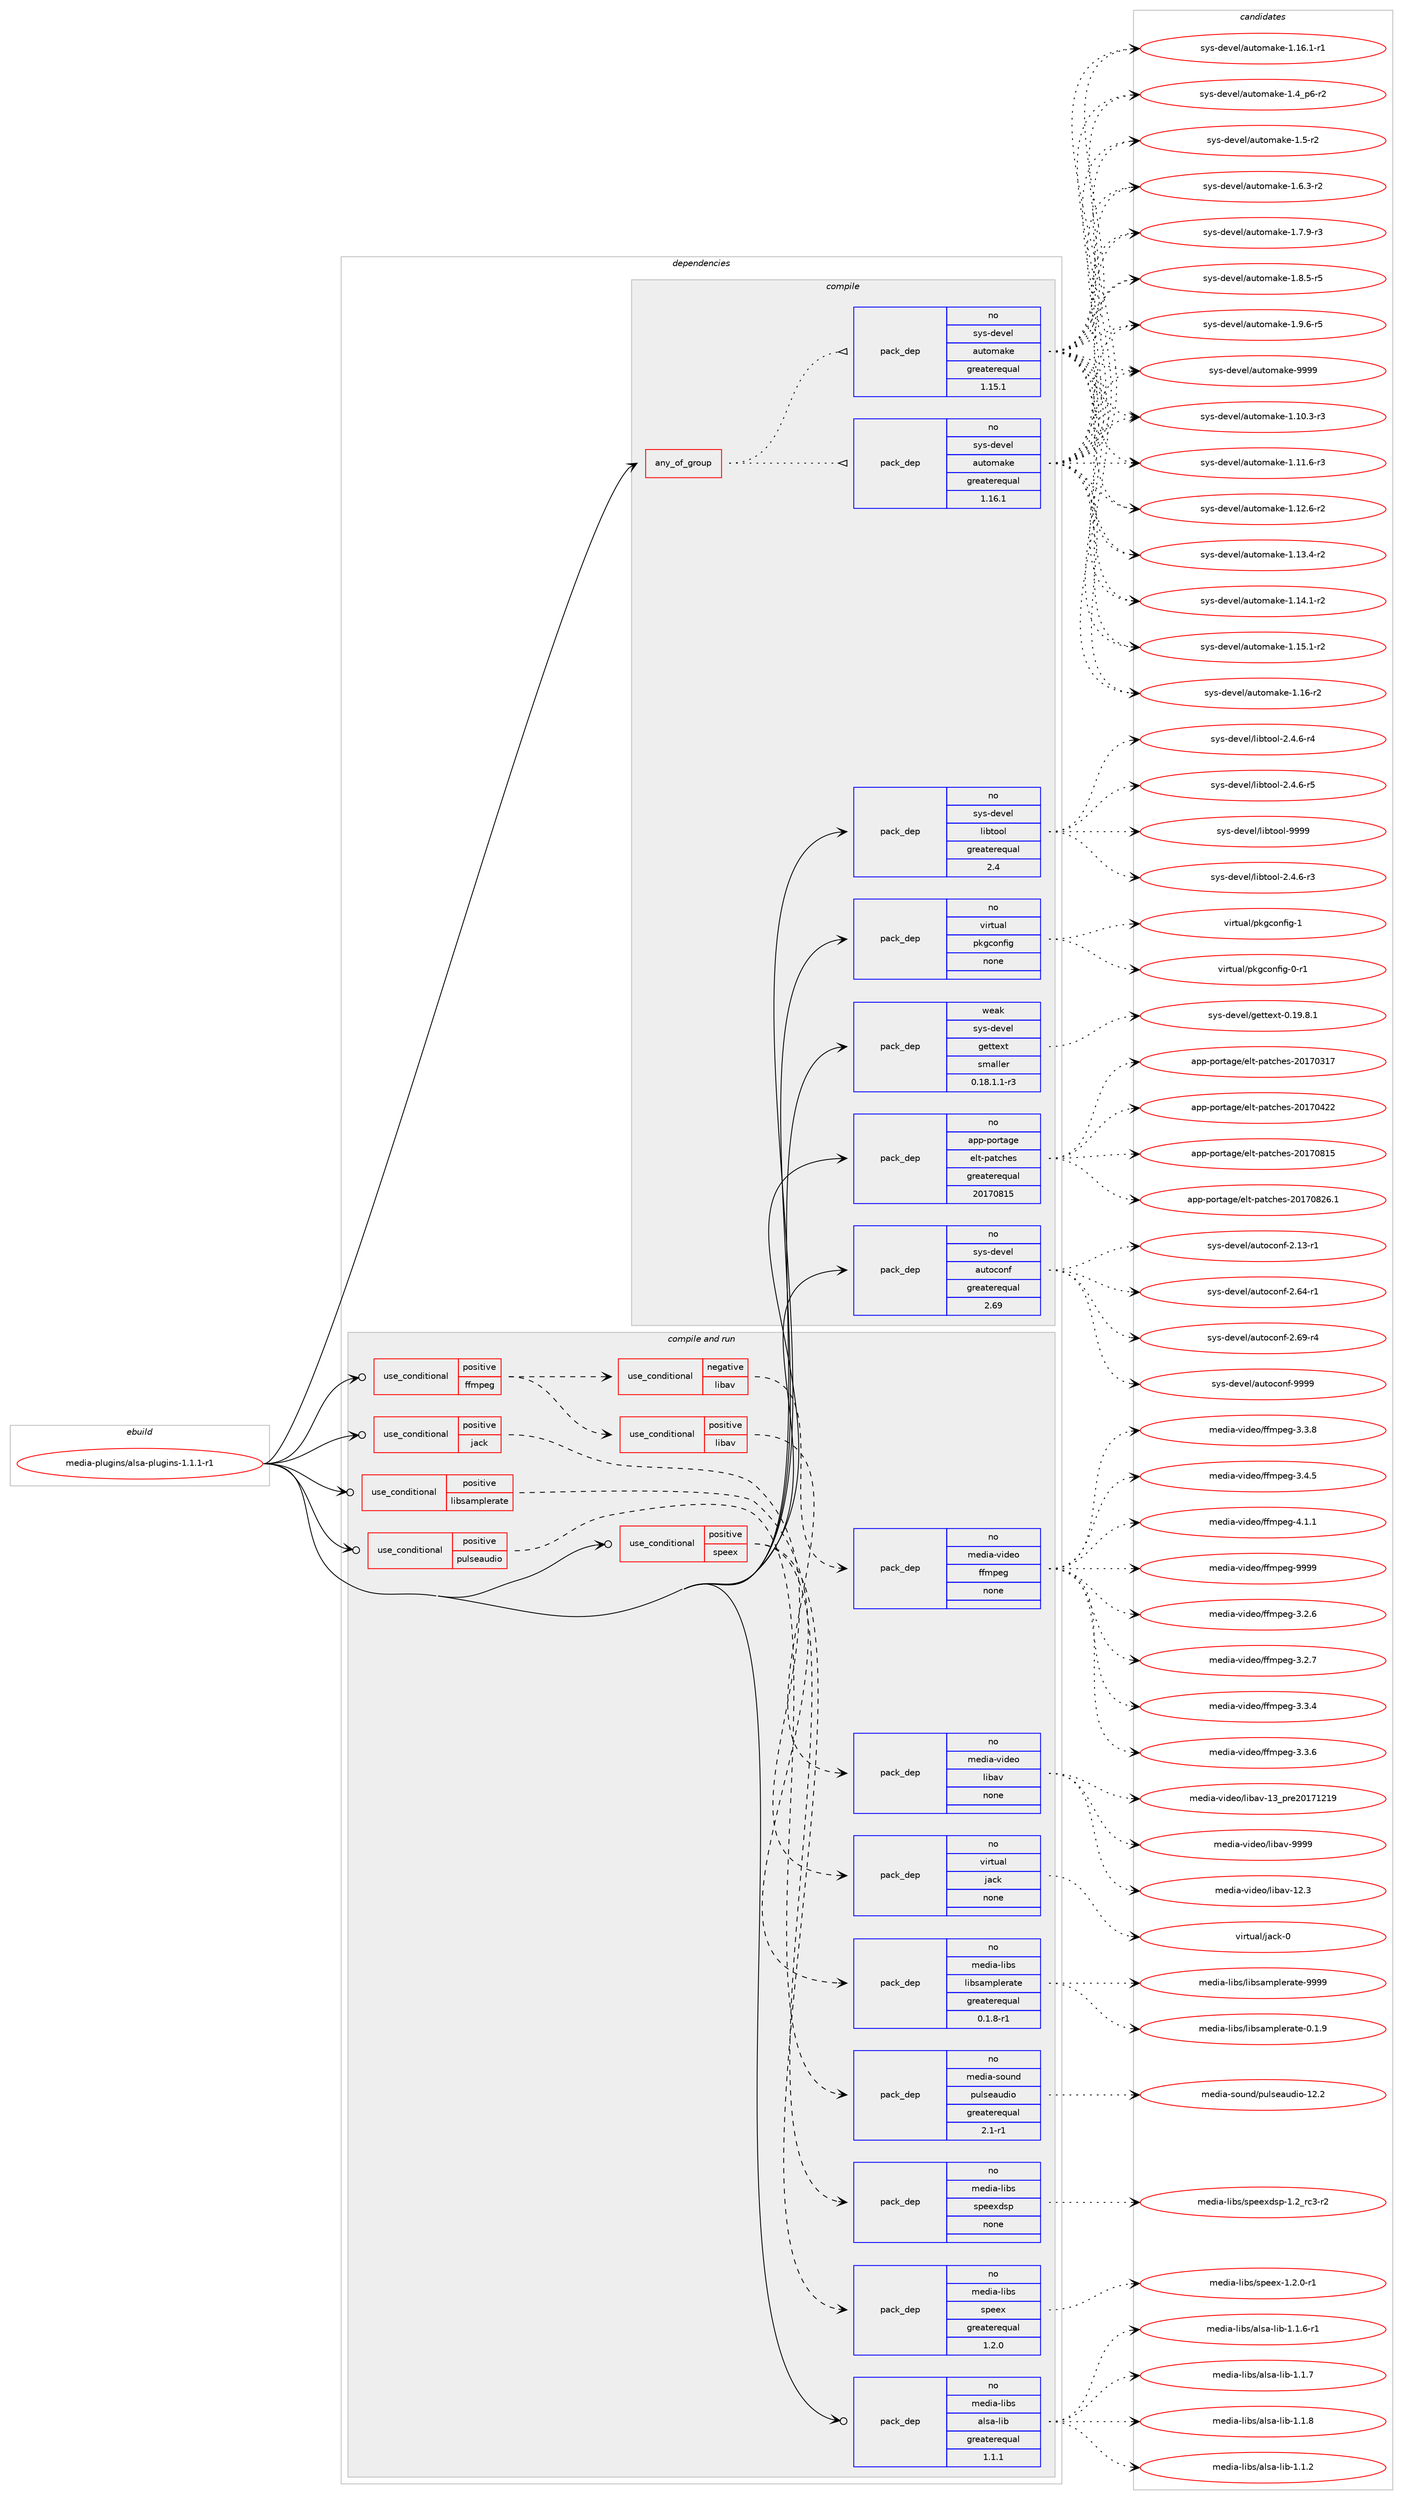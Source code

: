 digraph prolog {

# *************
# Graph options
# *************

newrank=true;
concentrate=true;
compound=true;
graph [rankdir=LR,fontname=Helvetica,fontsize=10,ranksep=1.5];#, ranksep=2.5, nodesep=0.2];
edge  [arrowhead=vee];
node  [fontname=Helvetica,fontsize=10];

# **********
# The ebuild
# **********

subgraph cluster_leftcol {
color=gray;
rank=same;
label=<<i>ebuild</i>>;
id [label="media-plugins/alsa-plugins-1.1.1-r1", color=red, width=4, href="../media-plugins/alsa-plugins-1.1.1-r1.svg"];
}

# ****************
# The dependencies
# ****************

subgraph cluster_midcol {
color=gray;
label=<<i>dependencies</i>>;
subgraph cluster_compile {
fillcolor="#eeeeee";
style=filled;
label=<<i>compile</i>>;
subgraph any25354 {
dependency1619225 [label=<<TABLE BORDER="0" CELLBORDER="1" CELLSPACING="0" CELLPADDING="4"><TR><TD CELLPADDING="10">any_of_group</TD></TR></TABLE>>, shape=none, color=red];subgraph pack1156937 {
dependency1619226 [label=<<TABLE BORDER="0" CELLBORDER="1" CELLSPACING="0" CELLPADDING="4" WIDTH="220"><TR><TD ROWSPAN="6" CELLPADDING="30">pack_dep</TD></TR><TR><TD WIDTH="110">no</TD></TR><TR><TD>sys-devel</TD></TR><TR><TD>automake</TD></TR><TR><TD>greaterequal</TD></TR><TR><TD>1.16.1</TD></TR></TABLE>>, shape=none, color=blue];
}
dependency1619225:e -> dependency1619226:w [weight=20,style="dotted",arrowhead="oinv"];
subgraph pack1156938 {
dependency1619227 [label=<<TABLE BORDER="0" CELLBORDER="1" CELLSPACING="0" CELLPADDING="4" WIDTH="220"><TR><TD ROWSPAN="6" CELLPADDING="30">pack_dep</TD></TR><TR><TD WIDTH="110">no</TD></TR><TR><TD>sys-devel</TD></TR><TR><TD>automake</TD></TR><TR><TD>greaterequal</TD></TR><TR><TD>1.15.1</TD></TR></TABLE>>, shape=none, color=blue];
}
dependency1619225:e -> dependency1619227:w [weight=20,style="dotted",arrowhead="oinv"];
}
id:e -> dependency1619225:w [weight=20,style="solid",arrowhead="vee"];
subgraph pack1156939 {
dependency1619228 [label=<<TABLE BORDER="0" CELLBORDER="1" CELLSPACING="0" CELLPADDING="4" WIDTH="220"><TR><TD ROWSPAN="6" CELLPADDING="30">pack_dep</TD></TR><TR><TD WIDTH="110">no</TD></TR><TR><TD>app-portage</TD></TR><TR><TD>elt-patches</TD></TR><TR><TD>greaterequal</TD></TR><TR><TD>20170815</TD></TR></TABLE>>, shape=none, color=blue];
}
id:e -> dependency1619228:w [weight=20,style="solid",arrowhead="vee"];
subgraph pack1156940 {
dependency1619229 [label=<<TABLE BORDER="0" CELLBORDER="1" CELLSPACING="0" CELLPADDING="4" WIDTH="220"><TR><TD ROWSPAN="6" CELLPADDING="30">pack_dep</TD></TR><TR><TD WIDTH="110">no</TD></TR><TR><TD>sys-devel</TD></TR><TR><TD>autoconf</TD></TR><TR><TD>greaterequal</TD></TR><TR><TD>2.69</TD></TR></TABLE>>, shape=none, color=blue];
}
id:e -> dependency1619229:w [weight=20,style="solid",arrowhead="vee"];
subgraph pack1156941 {
dependency1619230 [label=<<TABLE BORDER="0" CELLBORDER="1" CELLSPACING="0" CELLPADDING="4" WIDTH="220"><TR><TD ROWSPAN="6" CELLPADDING="30">pack_dep</TD></TR><TR><TD WIDTH="110">no</TD></TR><TR><TD>sys-devel</TD></TR><TR><TD>libtool</TD></TR><TR><TD>greaterequal</TD></TR><TR><TD>2.4</TD></TR></TABLE>>, shape=none, color=blue];
}
id:e -> dependency1619230:w [weight=20,style="solid",arrowhead="vee"];
subgraph pack1156942 {
dependency1619231 [label=<<TABLE BORDER="0" CELLBORDER="1" CELLSPACING="0" CELLPADDING="4" WIDTH="220"><TR><TD ROWSPAN="6" CELLPADDING="30">pack_dep</TD></TR><TR><TD WIDTH="110">no</TD></TR><TR><TD>virtual</TD></TR><TR><TD>pkgconfig</TD></TR><TR><TD>none</TD></TR><TR><TD></TD></TR></TABLE>>, shape=none, color=blue];
}
id:e -> dependency1619231:w [weight=20,style="solid",arrowhead="vee"];
subgraph pack1156943 {
dependency1619232 [label=<<TABLE BORDER="0" CELLBORDER="1" CELLSPACING="0" CELLPADDING="4" WIDTH="220"><TR><TD ROWSPAN="6" CELLPADDING="30">pack_dep</TD></TR><TR><TD WIDTH="110">weak</TD></TR><TR><TD>sys-devel</TD></TR><TR><TD>gettext</TD></TR><TR><TD>smaller</TD></TR><TR><TD>0.18.1.1-r3</TD></TR></TABLE>>, shape=none, color=blue];
}
id:e -> dependency1619232:w [weight=20,style="solid",arrowhead="vee"];
}
subgraph cluster_compileandrun {
fillcolor="#eeeeee";
style=filled;
label=<<i>compile and run</i>>;
subgraph cond436173 {
dependency1619233 [label=<<TABLE BORDER="0" CELLBORDER="1" CELLSPACING="0" CELLPADDING="4"><TR><TD ROWSPAN="3" CELLPADDING="10">use_conditional</TD></TR><TR><TD>positive</TD></TR><TR><TD>ffmpeg</TD></TR></TABLE>>, shape=none, color=red];
subgraph cond436174 {
dependency1619234 [label=<<TABLE BORDER="0" CELLBORDER="1" CELLSPACING="0" CELLPADDING="4"><TR><TD ROWSPAN="3" CELLPADDING="10">use_conditional</TD></TR><TR><TD>positive</TD></TR><TR><TD>libav</TD></TR></TABLE>>, shape=none, color=red];
subgraph pack1156944 {
dependency1619235 [label=<<TABLE BORDER="0" CELLBORDER="1" CELLSPACING="0" CELLPADDING="4" WIDTH="220"><TR><TD ROWSPAN="6" CELLPADDING="30">pack_dep</TD></TR><TR><TD WIDTH="110">no</TD></TR><TR><TD>media-video</TD></TR><TR><TD>libav</TD></TR><TR><TD>none</TD></TR><TR><TD></TD></TR></TABLE>>, shape=none, color=blue];
}
dependency1619234:e -> dependency1619235:w [weight=20,style="dashed",arrowhead="vee"];
}
dependency1619233:e -> dependency1619234:w [weight=20,style="dashed",arrowhead="vee"];
subgraph cond436175 {
dependency1619236 [label=<<TABLE BORDER="0" CELLBORDER="1" CELLSPACING="0" CELLPADDING="4"><TR><TD ROWSPAN="3" CELLPADDING="10">use_conditional</TD></TR><TR><TD>negative</TD></TR><TR><TD>libav</TD></TR></TABLE>>, shape=none, color=red];
subgraph pack1156945 {
dependency1619237 [label=<<TABLE BORDER="0" CELLBORDER="1" CELLSPACING="0" CELLPADDING="4" WIDTH="220"><TR><TD ROWSPAN="6" CELLPADDING="30">pack_dep</TD></TR><TR><TD WIDTH="110">no</TD></TR><TR><TD>media-video</TD></TR><TR><TD>ffmpeg</TD></TR><TR><TD>none</TD></TR><TR><TD></TD></TR></TABLE>>, shape=none, color=blue];
}
dependency1619236:e -> dependency1619237:w [weight=20,style="dashed",arrowhead="vee"];
}
dependency1619233:e -> dependency1619236:w [weight=20,style="dashed",arrowhead="vee"];
}
id:e -> dependency1619233:w [weight=20,style="solid",arrowhead="odotvee"];
subgraph cond436176 {
dependency1619238 [label=<<TABLE BORDER="0" CELLBORDER="1" CELLSPACING="0" CELLPADDING="4"><TR><TD ROWSPAN="3" CELLPADDING="10">use_conditional</TD></TR><TR><TD>positive</TD></TR><TR><TD>jack</TD></TR></TABLE>>, shape=none, color=red];
subgraph pack1156946 {
dependency1619239 [label=<<TABLE BORDER="0" CELLBORDER="1" CELLSPACING="0" CELLPADDING="4" WIDTH="220"><TR><TD ROWSPAN="6" CELLPADDING="30">pack_dep</TD></TR><TR><TD WIDTH="110">no</TD></TR><TR><TD>virtual</TD></TR><TR><TD>jack</TD></TR><TR><TD>none</TD></TR><TR><TD></TD></TR></TABLE>>, shape=none, color=blue];
}
dependency1619238:e -> dependency1619239:w [weight=20,style="dashed",arrowhead="vee"];
}
id:e -> dependency1619238:w [weight=20,style="solid",arrowhead="odotvee"];
subgraph cond436177 {
dependency1619240 [label=<<TABLE BORDER="0" CELLBORDER="1" CELLSPACING="0" CELLPADDING="4"><TR><TD ROWSPAN="3" CELLPADDING="10">use_conditional</TD></TR><TR><TD>positive</TD></TR><TR><TD>libsamplerate</TD></TR></TABLE>>, shape=none, color=red];
subgraph pack1156947 {
dependency1619241 [label=<<TABLE BORDER="0" CELLBORDER="1" CELLSPACING="0" CELLPADDING="4" WIDTH="220"><TR><TD ROWSPAN="6" CELLPADDING="30">pack_dep</TD></TR><TR><TD WIDTH="110">no</TD></TR><TR><TD>media-libs</TD></TR><TR><TD>libsamplerate</TD></TR><TR><TD>greaterequal</TD></TR><TR><TD>0.1.8-r1</TD></TR></TABLE>>, shape=none, color=blue];
}
dependency1619240:e -> dependency1619241:w [weight=20,style="dashed",arrowhead="vee"];
}
id:e -> dependency1619240:w [weight=20,style="solid",arrowhead="odotvee"];
subgraph cond436178 {
dependency1619242 [label=<<TABLE BORDER="0" CELLBORDER="1" CELLSPACING="0" CELLPADDING="4"><TR><TD ROWSPAN="3" CELLPADDING="10">use_conditional</TD></TR><TR><TD>positive</TD></TR><TR><TD>pulseaudio</TD></TR></TABLE>>, shape=none, color=red];
subgraph pack1156948 {
dependency1619243 [label=<<TABLE BORDER="0" CELLBORDER="1" CELLSPACING="0" CELLPADDING="4" WIDTH="220"><TR><TD ROWSPAN="6" CELLPADDING="30">pack_dep</TD></TR><TR><TD WIDTH="110">no</TD></TR><TR><TD>media-sound</TD></TR><TR><TD>pulseaudio</TD></TR><TR><TD>greaterequal</TD></TR><TR><TD>2.1-r1</TD></TR></TABLE>>, shape=none, color=blue];
}
dependency1619242:e -> dependency1619243:w [weight=20,style="dashed",arrowhead="vee"];
}
id:e -> dependency1619242:w [weight=20,style="solid",arrowhead="odotvee"];
subgraph cond436179 {
dependency1619244 [label=<<TABLE BORDER="0" CELLBORDER="1" CELLSPACING="0" CELLPADDING="4"><TR><TD ROWSPAN="3" CELLPADDING="10">use_conditional</TD></TR><TR><TD>positive</TD></TR><TR><TD>speex</TD></TR></TABLE>>, shape=none, color=red];
subgraph pack1156949 {
dependency1619245 [label=<<TABLE BORDER="0" CELLBORDER="1" CELLSPACING="0" CELLPADDING="4" WIDTH="220"><TR><TD ROWSPAN="6" CELLPADDING="30">pack_dep</TD></TR><TR><TD WIDTH="110">no</TD></TR><TR><TD>media-libs</TD></TR><TR><TD>speex</TD></TR><TR><TD>greaterequal</TD></TR><TR><TD>1.2.0</TD></TR></TABLE>>, shape=none, color=blue];
}
dependency1619244:e -> dependency1619245:w [weight=20,style="dashed",arrowhead="vee"];
subgraph pack1156950 {
dependency1619246 [label=<<TABLE BORDER="0" CELLBORDER="1" CELLSPACING="0" CELLPADDING="4" WIDTH="220"><TR><TD ROWSPAN="6" CELLPADDING="30">pack_dep</TD></TR><TR><TD WIDTH="110">no</TD></TR><TR><TD>media-libs</TD></TR><TR><TD>speexdsp</TD></TR><TR><TD>none</TD></TR><TR><TD></TD></TR></TABLE>>, shape=none, color=blue];
}
dependency1619244:e -> dependency1619246:w [weight=20,style="dashed",arrowhead="vee"];
}
id:e -> dependency1619244:w [weight=20,style="solid",arrowhead="odotvee"];
subgraph pack1156951 {
dependency1619247 [label=<<TABLE BORDER="0" CELLBORDER="1" CELLSPACING="0" CELLPADDING="4" WIDTH="220"><TR><TD ROWSPAN="6" CELLPADDING="30">pack_dep</TD></TR><TR><TD WIDTH="110">no</TD></TR><TR><TD>media-libs</TD></TR><TR><TD>alsa-lib</TD></TR><TR><TD>greaterequal</TD></TR><TR><TD>1.1.1</TD></TR></TABLE>>, shape=none, color=blue];
}
id:e -> dependency1619247:w [weight=20,style="solid",arrowhead="odotvee"];
}
subgraph cluster_run {
fillcolor="#eeeeee";
style=filled;
label=<<i>run</i>>;
}
}

# **************
# The candidates
# **************

subgraph cluster_choices {
rank=same;
color=gray;
label=<<i>candidates</i>>;

subgraph choice1156937 {
color=black;
nodesep=1;
choice11512111545100101118101108479711711611110997107101454946494846514511451 [label="sys-devel/automake-1.10.3-r3", color=red, width=4,href="../sys-devel/automake-1.10.3-r3.svg"];
choice11512111545100101118101108479711711611110997107101454946494946544511451 [label="sys-devel/automake-1.11.6-r3", color=red, width=4,href="../sys-devel/automake-1.11.6-r3.svg"];
choice11512111545100101118101108479711711611110997107101454946495046544511450 [label="sys-devel/automake-1.12.6-r2", color=red, width=4,href="../sys-devel/automake-1.12.6-r2.svg"];
choice11512111545100101118101108479711711611110997107101454946495146524511450 [label="sys-devel/automake-1.13.4-r2", color=red, width=4,href="../sys-devel/automake-1.13.4-r2.svg"];
choice11512111545100101118101108479711711611110997107101454946495246494511450 [label="sys-devel/automake-1.14.1-r2", color=red, width=4,href="../sys-devel/automake-1.14.1-r2.svg"];
choice11512111545100101118101108479711711611110997107101454946495346494511450 [label="sys-devel/automake-1.15.1-r2", color=red, width=4,href="../sys-devel/automake-1.15.1-r2.svg"];
choice1151211154510010111810110847971171161111099710710145494649544511450 [label="sys-devel/automake-1.16-r2", color=red, width=4,href="../sys-devel/automake-1.16-r2.svg"];
choice11512111545100101118101108479711711611110997107101454946495446494511449 [label="sys-devel/automake-1.16.1-r1", color=red, width=4,href="../sys-devel/automake-1.16.1-r1.svg"];
choice115121115451001011181011084797117116111109971071014549465295112544511450 [label="sys-devel/automake-1.4_p6-r2", color=red, width=4,href="../sys-devel/automake-1.4_p6-r2.svg"];
choice11512111545100101118101108479711711611110997107101454946534511450 [label="sys-devel/automake-1.5-r2", color=red, width=4,href="../sys-devel/automake-1.5-r2.svg"];
choice115121115451001011181011084797117116111109971071014549465446514511450 [label="sys-devel/automake-1.6.3-r2", color=red, width=4,href="../sys-devel/automake-1.6.3-r2.svg"];
choice115121115451001011181011084797117116111109971071014549465546574511451 [label="sys-devel/automake-1.7.9-r3", color=red, width=4,href="../sys-devel/automake-1.7.9-r3.svg"];
choice115121115451001011181011084797117116111109971071014549465646534511453 [label="sys-devel/automake-1.8.5-r5", color=red, width=4,href="../sys-devel/automake-1.8.5-r5.svg"];
choice115121115451001011181011084797117116111109971071014549465746544511453 [label="sys-devel/automake-1.9.6-r5", color=red, width=4,href="../sys-devel/automake-1.9.6-r5.svg"];
choice115121115451001011181011084797117116111109971071014557575757 [label="sys-devel/automake-9999", color=red, width=4,href="../sys-devel/automake-9999.svg"];
dependency1619226:e -> choice11512111545100101118101108479711711611110997107101454946494846514511451:w [style=dotted,weight="100"];
dependency1619226:e -> choice11512111545100101118101108479711711611110997107101454946494946544511451:w [style=dotted,weight="100"];
dependency1619226:e -> choice11512111545100101118101108479711711611110997107101454946495046544511450:w [style=dotted,weight="100"];
dependency1619226:e -> choice11512111545100101118101108479711711611110997107101454946495146524511450:w [style=dotted,weight="100"];
dependency1619226:e -> choice11512111545100101118101108479711711611110997107101454946495246494511450:w [style=dotted,weight="100"];
dependency1619226:e -> choice11512111545100101118101108479711711611110997107101454946495346494511450:w [style=dotted,weight="100"];
dependency1619226:e -> choice1151211154510010111810110847971171161111099710710145494649544511450:w [style=dotted,weight="100"];
dependency1619226:e -> choice11512111545100101118101108479711711611110997107101454946495446494511449:w [style=dotted,weight="100"];
dependency1619226:e -> choice115121115451001011181011084797117116111109971071014549465295112544511450:w [style=dotted,weight="100"];
dependency1619226:e -> choice11512111545100101118101108479711711611110997107101454946534511450:w [style=dotted,weight="100"];
dependency1619226:e -> choice115121115451001011181011084797117116111109971071014549465446514511450:w [style=dotted,weight="100"];
dependency1619226:e -> choice115121115451001011181011084797117116111109971071014549465546574511451:w [style=dotted,weight="100"];
dependency1619226:e -> choice115121115451001011181011084797117116111109971071014549465646534511453:w [style=dotted,weight="100"];
dependency1619226:e -> choice115121115451001011181011084797117116111109971071014549465746544511453:w [style=dotted,weight="100"];
dependency1619226:e -> choice115121115451001011181011084797117116111109971071014557575757:w [style=dotted,weight="100"];
}
subgraph choice1156938 {
color=black;
nodesep=1;
choice11512111545100101118101108479711711611110997107101454946494846514511451 [label="sys-devel/automake-1.10.3-r3", color=red, width=4,href="../sys-devel/automake-1.10.3-r3.svg"];
choice11512111545100101118101108479711711611110997107101454946494946544511451 [label="sys-devel/automake-1.11.6-r3", color=red, width=4,href="../sys-devel/automake-1.11.6-r3.svg"];
choice11512111545100101118101108479711711611110997107101454946495046544511450 [label="sys-devel/automake-1.12.6-r2", color=red, width=4,href="../sys-devel/automake-1.12.6-r2.svg"];
choice11512111545100101118101108479711711611110997107101454946495146524511450 [label="sys-devel/automake-1.13.4-r2", color=red, width=4,href="../sys-devel/automake-1.13.4-r2.svg"];
choice11512111545100101118101108479711711611110997107101454946495246494511450 [label="sys-devel/automake-1.14.1-r2", color=red, width=4,href="../sys-devel/automake-1.14.1-r2.svg"];
choice11512111545100101118101108479711711611110997107101454946495346494511450 [label="sys-devel/automake-1.15.1-r2", color=red, width=4,href="../sys-devel/automake-1.15.1-r2.svg"];
choice1151211154510010111810110847971171161111099710710145494649544511450 [label="sys-devel/automake-1.16-r2", color=red, width=4,href="../sys-devel/automake-1.16-r2.svg"];
choice11512111545100101118101108479711711611110997107101454946495446494511449 [label="sys-devel/automake-1.16.1-r1", color=red, width=4,href="../sys-devel/automake-1.16.1-r1.svg"];
choice115121115451001011181011084797117116111109971071014549465295112544511450 [label="sys-devel/automake-1.4_p6-r2", color=red, width=4,href="../sys-devel/automake-1.4_p6-r2.svg"];
choice11512111545100101118101108479711711611110997107101454946534511450 [label="sys-devel/automake-1.5-r2", color=red, width=4,href="../sys-devel/automake-1.5-r2.svg"];
choice115121115451001011181011084797117116111109971071014549465446514511450 [label="sys-devel/automake-1.6.3-r2", color=red, width=4,href="../sys-devel/automake-1.6.3-r2.svg"];
choice115121115451001011181011084797117116111109971071014549465546574511451 [label="sys-devel/automake-1.7.9-r3", color=red, width=4,href="../sys-devel/automake-1.7.9-r3.svg"];
choice115121115451001011181011084797117116111109971071014549465646534511453 [label="sys-devel/automake-1.8.5-r5", color=red, width=4,href="../sys-devel/automake-1.8.5-r5.svg"];
choice115121115451001011181011084797117116111109971071014549465746544511453 [label="sys-devel/automake-1.9.6-r5", color=red, width=4,href="../sys-devel/automake-1.9.6-r5.svg"];
choice115121115451001011181011084797117116111109971071014557575757 [label="sys-devel/automake-9999", color=red, width=4,href="../sys-devel/automake-9999.svg"];
dependency1619227:e -> choice11512111545100101118101108479711711611110997107101454946494846514511451:w [style=dotted,weight="100"];
dependency1619227:e -> choice11512111545100101118101108479711711611110997107101454946494946544511451:w [style=dotted,weight="100"];
dependency1619227:e -> choice11512111545100101118101108479711711611110997107101454946495046544511450:w [style=dotted,weight="100"];
dependency1619227:e -> choice11512111545100101118101108479711711611110997107101454946495146524511450:w [style=dotted,weight="100"];
dependency1619227:e -> choice11512111545100101118101108479711711611110997107101454946495246494511450:w [style=dotted,weight="100"];
dependency1619227:e -> choice11512111545100101118101108479711711611110997107101454946495346494511450:w [style=dotted,weight="100"];
dependency1619227:e -> choice1151211154510010111810110847971171161111099710710145494649544511450:w [style=dotted,weight="100"];
dependency1619227:e -> choice11512111545100101118101108479711711611110997107101454946495446494511449:w [style=dotted,weight="100"];
dependency1619227:e -> choice115121115451001011181011084797117116111109971071014549465295112544511450:w [style=dotted,weight="100"];
dependency1619227:e -> choice11512111545100101118101108479711711611110997107101454946534511450:w [style=dotted,weight="100"];
dependency1619227:e -> choice115121115451001011181011084797117116111109971071014549465446514511450:w [style=dotted,weight="100"];
dependency1619227:e -> choice115121115451001011181011084797117116111109971071014549465546574511451:w [style=dotted,weight="100"];
dependency1619227:e -> choice115121115451001011181011084797117116111109971071014549465646534511453:w [style=dotted,weight="100"];
dependency1619227:e -> choice115121115451001011181011084797117116111109971071014549465746544511453:w [style=dotted,weight="100"];
dependency1619227:e -> choice115121115451001011181011084797117116111109971071014557575757:w [style=dotted,weight="100"];
}
subgraph choice1156939 {
color=black;
nodesep=1;
choice97112112451121111141169710310147101108116451129711699104101115455048495548514955 [label="app-portage/elt-patches-20170317", color=red, width=4,href="../app-portage/elt-patches-20170317.svg"];
choice97112112451121111141169710310147101108116451129711699104101115455048495548525050 [label="app-portage/elt-patches-20170422", color=red, width=4,href="../app-portage/elt-patches-20170422.svg"];
choice97112112451121111141169710310147101108116451129711699104101115455048495548564953 [label="app-portage/elt-patches-20170815", color=red, width=4,href="../app-portage/elt-patches-20170815.svg"];
choice971121124511211111411697103101471011081164511297116991041011154550484955485650544649 [label="app-portage/elt-patches-20170826.1", color=red, width=4,href="../app-portage/elt-patches-20170826.1.svg"];
dependency1619228:e -> choice97112112451121111141169710310147101108116451129711699104101115455048495548514955:w [style=dotted,weight="100"];
dependency1619228:e -> choice97112112451121111141169710310147101108116451129711699104101115455048495548525050:w [style=dotted,weight="100"];
dependency1619228:e -> choice97112112451121111141169710310147101108116451129711699104101115455048495548564953:w [style=dotted,weight="100"];
dependency1619228:e -> choice971121124511211111411697103101471011081164511297116991041011154550484955485650544649:w [style=dotted,weight="100"];
}
subgraph choice1156940 {
color=black;
nodesep=1;
choice1151211154510010111810110847971171161119911111010245504649514511449 [label="sys-devel/autoconf-2.13-r1", color=red, width=4,href="../sys-devel/autoconf-2.13-r1.svg"];
choice1151211154510010111810110847971171161119911111010245504654524511449 [label="sys-devel/autoconf-2.64-r1", color=red, width=4,href="../sys-devel/autoconf-2.64-r1.svg"];
choice1151211154510010111810110847971171161119911111010245504654574511452 [label="sys-devel/autoconf-2.69-r4", color=red, width=4,href="../sys-devel/autoconf-2.69-r4.svg"];
choice115121115451001011181011084797117116111991111101024557575757 [label="sys-devel/autoconf-9999", color=red, width=4,href="../sys-devel/autoconf-9999.svg"];
dependency1619229:e -> choice1151211154510010111810110847971171161119911111010245504649514511449:w [style=dotted,weight="100"];
dependency1619229:e -> choice1151211154510010111810110847971171161119911111010245504654524511449:w [style=dotted,weight="100"];
dependency1619229:e -> choice1151211154510010111810110847971171161119911111010245504654574511452:w [style=dotted,weight="100"];
dependency1619229:e -> choice115121115451001011181011084797117116111991111101024557575757:w [style=dotted,weight="100"];
}
subgraph choice1156941 {
color=black;
nodesep=1;
choice1151211154510010111810110847108105981161111111084550465246544511451 [label="sys-devel/libtool-2.4.6-r3", color=red, width=4,href="../sys-devel/libtool-2.4.6-r3.svg"];
choice1151211154510010111810110847108105981161111111084550465246544511452 [label="sys-devel/libtool-2.4.6-r4", color=red, width=4,href="../sys-devel/libtool-2.4.6-r4.svg"];
choice1151211154510010111810110847108105981161111111084550465246544511453 [label="sys-devel/libtool-2.4.6-r5", color=red, width=4,href="../sys-devel/libtool-2.4.6-r5.svg"];
choice1151211154510010111810110847108105981161111111084557575757 [label="sys-devel/libtool-9999", color=red, width=4,href="../sys-devel/libtool-9999.svg"];
dependency1619230:e -> choice1151211154510010111810110847108105981161111111084550465246544511451:w [style=dotted,weight="100"];
dependency1619230:e -> choice1151211154510010111810110847108105981161111111084550465246544511452:w [style=dotted,weight="100"];
dependency1619230:e -> choice1151211154510010111810110847108105981161111111084550465246544511453:w [style=dotted,weight="100"];
dependency1619230:e -> choice1151211154510010111810110847108105981161111111084557575757:w [style=dotted,weight="100"];
}
subgraph choice1156942 {
color=black;
nodesep=1;
choice11810511411611797108471121071039911111010210510345484511449 [label="virtual/pkgconfig-0-r1", color=red, width=4,href="../virtual/pkgconfig-0-r1.svg"];
choice1181051141161179710847112107103991111101021051034549 [label="virtual/pkgconfig-1", color=red, width=4,href="../virtual/pkgconfig-1.svg"];
dependency1619231:e -> choice11810511411611797108471121071039911111010210510345484511449:w [style=dotted,weight="100"];
dependency1619231:e -> choice1181051141161179710847112107103991111101021051034549:w [style=dotted,weight="100"];
}
subgraph choice1156943 {
color=black;
nodesep=1;
choice1151211154510010111810110847103101116116101120116454846495746564649 [label="sys-devel/gettext-0.19.8.1", color=red, width=4,href="../sys-devel/gettext-0.19.8.1.svg"];
dependency1619232:e -> choice1151211154510010111810110847103101116116101120116454846495746564649:w [style=dotted,weight="100"];
}
subgraph choice1156944 {
color=black;
nodesep=1;
choice10910110010597451181051001011114710810598971184549504651 [label="media-video/libav-12.3", color=red, width=4,href="../media-video/libav-12.3.svg"];
choice1091011001059745118105100101111471081059897118454951951121141015048495549504957 [label="media-video/libav-13_pre20171219", color=red, width=4,href="../media-video/libav-13_pre20171219.svg"];
choice10910110010597451181051001011114710810598971184557575757 [label="media-video/libav-9999", color=red, width=4,href="../media-video/libav-9999.svg"];
dependency1619235:e -> choice10910110010597451181051001011114710810598971184549504651:w [style=dotted,weight="100"];
dependency1619235:e -> choice1091011001059745118105100101111471081059897118454951951121141015048495549504957:w [style=dotted,weight="100"];
dependency1619235:e -> choice10910110010597451181051001011114710810598971184557575757:w [style=dotted,weight="100"];
}
subgraph choice1156945 {
color=black;
nodesep=1;
choice109101100105974511810510010111147102102109112101103455146504654 [label="media-video/ffmpeg-3.2.6", color=red, width=4,href="../media-video/ffmpeg-3.2.6.svg"];
choice109101100105974511810510010111147102102109112101103455146504655 [label="media-video/ffmpeg-3.2.7", color=red, width=4,href="../media-video/ffmpeg-3.2.7.svg"];
choice109101100105974511810510010111147102102109112101103455146514652 [label="media-video/ffmpeg-3.3.4", color=red, width=4,href="../media-video/ffmpeg-3.3.4.svg"];
choice109101100105974511810510010111147102102109112101103455146514654 [label="media-video/ffmpeg-3.3.6", color=red, width=4,href="../media-video/ffmpeg-3.3.6.svg"];
choice109101100105974511810510010111147102102109112101103455146514656 [label="media-video/ffmpeg-3.3.8", color=red, width=4,href="../media-video/ffmpeg-3.3.8.svg"];
choice109101100105974511810510010111147102102109112101103455146524653 [label="media-video/ffmpeg-3.4.5", color=red, width=4,href="../media-video/ffmpeg-3.4.5.svg"];
choice109101100105974511810510010111147102102109112101103455246494649 [label="media-video/ffmpeg-4.1.1", color=red, width=4,href="../media-video/ffmpeg-4.1.1.svg"];
choice1091011001059745118105100101111471021021091121011034557575757 [label="media-video/ffmpeg-9999", color=red, width=4,href="../media-video/ffmpeg-9999.svg"];
dependency1619237:e -> choice109101100105974511810510010111147102102109112101103455146504654:w [style=dotted,weight="100"];
dependency1619237:e -> choice109101100105974511810510010111147102102109112101103455146504655:w [style=dotted,weight="100"];
dependency1619237:e -> choice109101100105974511810510010111147102102109112101103455146514652:w [style=dotted,weight="100"];
dependency1619237:e -> choice109101100105974511810510010111147102102109112101103455146514654:w [style=dotted,weight="100"];
dependency1619237:e -> choice109101100105974511810510010111147102102109112101103455146514656:w [style=dotted,weight="100"];
dependency1619237:e -> choice109101100105974511810510010111147102102109112101103455146524653:w [style=dotted,weight="100"];
dependency1619237:e -> choice109101100105974511810510010111147102102109112101103455246494649:w [style=dotted,weight="100"];
dependency1619237:e -> choice1091011001059745118105100101111471021021091121011034557575757:w [style=dotted,weight="100"];
}
subgraph choice1156946 {
color=black;
nodesep=1;
choice118105114116117971084710697991074548 [label="virtual/jack-0", color=red, width=4,href="../virtual/jack-0.svg"];
dependency1619239:e -> choice118105114116117971084710697991074548:w [style=dotted,weight="100"];
}
subgraph choice1156947 {
color=black;
nodesep=1;
choice10910110010597451081059811547108105981159710911210810111497116101454846494657 [label="media-libs/libsamplerate-0.1.9", color=red, width=4,href="../media-libs/libsamplerate-0.1.9.svg"];
choice109101100105974510810598115471081059811597109112108101114971161014557575757 [label="media-libs/libsamplerate-9999", color=red, width=4,href="../media-libs/libsamplerate-9999.svg"];
dependency1619241:e -> choice10910110010597451081059811547108105981159710911210810111497116101454846494657:w [style=dotted,weight="100"];
dependency1619241:e -> choice109101100105974510810598115471081059811597109112108101114971161014557575757:w [style=dotted,weight="100"];
}
subgraph choice1156948 {
color=black;
nodesep=1;
choice109101100105974511511111711010047112117108115101971171001051114549504650 [label="media-sound/pulseaudio-12.2", color=red, width=4,href="../media-sound/pulseaudio-12.2.svg"];
dependency1619243:e -> choice109101100105974511511111711010047112117108115101971171001051114549504650:w [style=dotted,weight="100"];
}
subgraph choice1156949 {
color=black;
nodesep=1;
choice109101100105974510810598115471151121011011204549465046484511449 [label="media-libs/speex-1.2.0-r1", color=red, width=4,href="../media-libs/speex-1.2.0-r1.svg"];
dependency1619245:e -> choice109101100105974510810598115471151121011011204549465046484511449:w [style=dotted,weight="100"];
}
subgraph choice1156950 {
color=black;
nodesep=1;
choice10910110010597451081059811547115112101101120100115112454946509511499514511450 [label="media-libs/speexdsp-1.2_rc3-r2", color=red, width=4,href="../media-libs/speexdsp-1.2_rc3-r2.svg"];
dependency1619246:e -> choice10910110010597451081059811547115112101101120100115112454946509511499514511450:w [style=dotted,weight="100"];
}
subgraph choice1156951 {
color=black;
nodesep=1;
choice1091011001059745108105981154797108115974510810598454946494650 [label="media-libs/alsa-lib-1.1.2", color=red, width=4,href="../media-libs/alsa-lib-1.1.2.svg"];
choice10910110010597451081059811547971081159745108105984549464946544511449 [label="media-libs/alsa-lib-1.1.6-r1", color=red, width=4,href="../media-libs/alsa-lib-1.1.6-r1.svg"];
choice1091011001059745108105981154797108115974510810598454946494655 [label="media-libs/alsa-lib-1.1.7", color=red, width=4,href="../media-libs/alsa-lib-1.1.7.svg"];
choice1091011001059745108105981154797108115974510810598454946494656 [label="media-libs/alsa-lib-1.1.8", color=red, width=4,href="../media-libs/alsa-lib-1.1.8.svg"];
dependency1619247:e -> choice1091011001059745108105981154797108115974510810598454946494650:w [style=dotted,weight="100"];
dependency1619247:e -> choice10910110010597451081059811547971081159745108105984549464946544511449:w [style=dotted,weight="100"];
dependency1619247:e -> choice1091011001059745108105981154797108115974510810598454946494655:w [style=dotted,weight="100"];
dependency1619247:e -> choice1091011001059745108105981154797108115974510810598454946494656:w [style=dotted,weight="100"];
}
}

}

